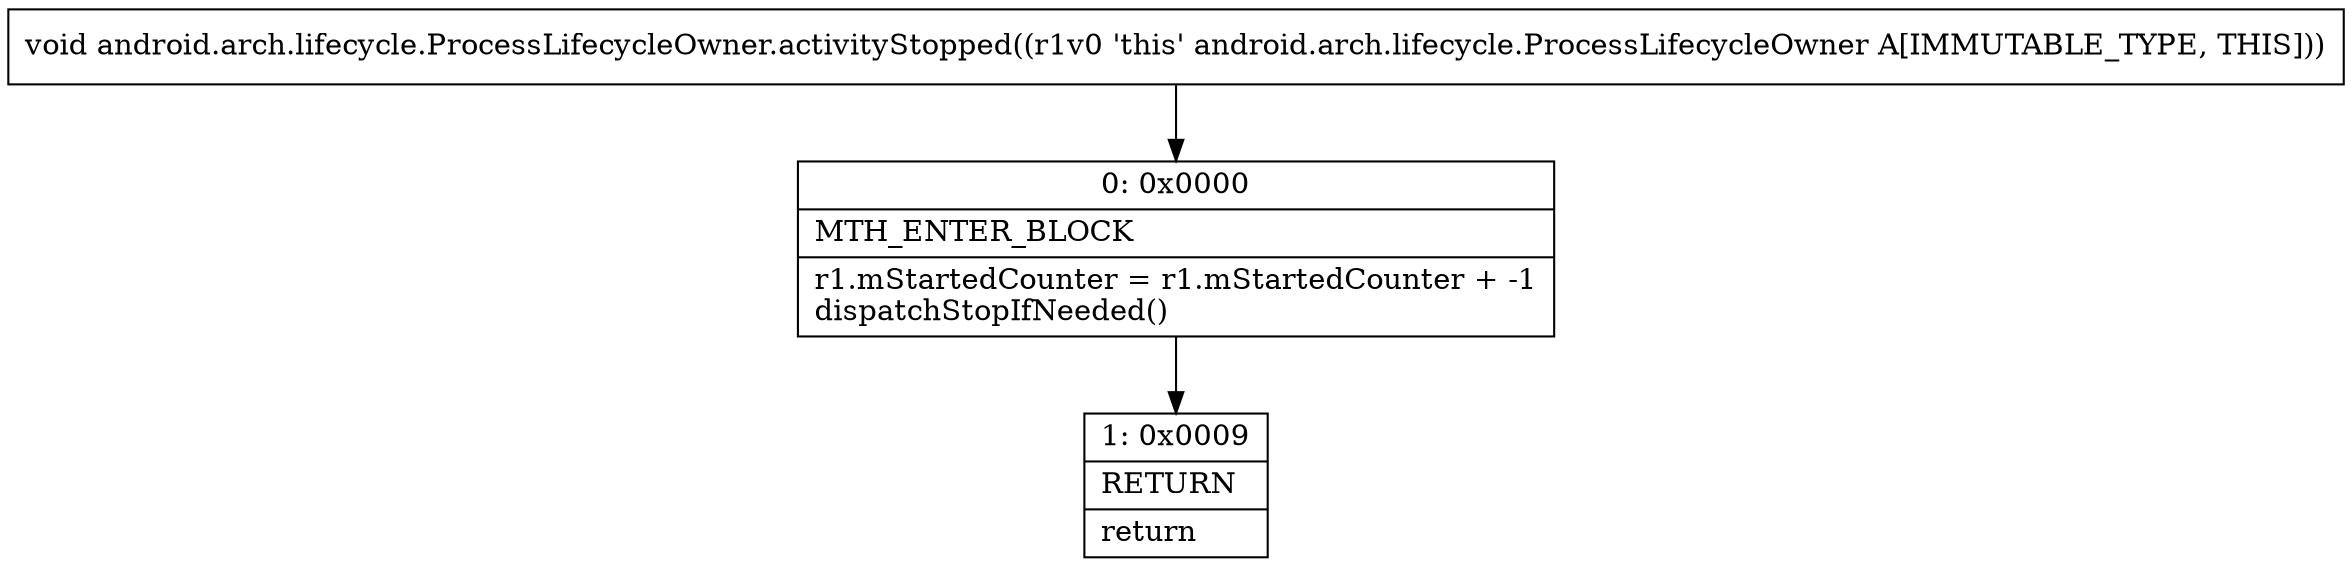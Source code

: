 digraph "CFG forandroid.arch.lifecycle.ProcessLifecycleOwner.activityStopped()V" {
Node_0 [shape=record,label="{0\:\ 0x0000|MTH_ENTER_BLOCK\l|r1.mStartedCounter = r1.mStartedCounter + \-1\ldispatchStopIfNeeded()\l}"];
Node_1 [shape=record,label="{1\:\ 0x0009|RETURN\l|return\l}"];
MethodNode[shape=record,label="{void android.arch.lifecycle.ProcessLifecycleOwner.activityStopped((r1v0 'this' android.arch.lifecycle.ProcessLifecycleOwner A[IMMUTABLE_TYPE, THIS])) }"];
MethodNode -> Node_0;
Node_0 -> Node_1;
}

